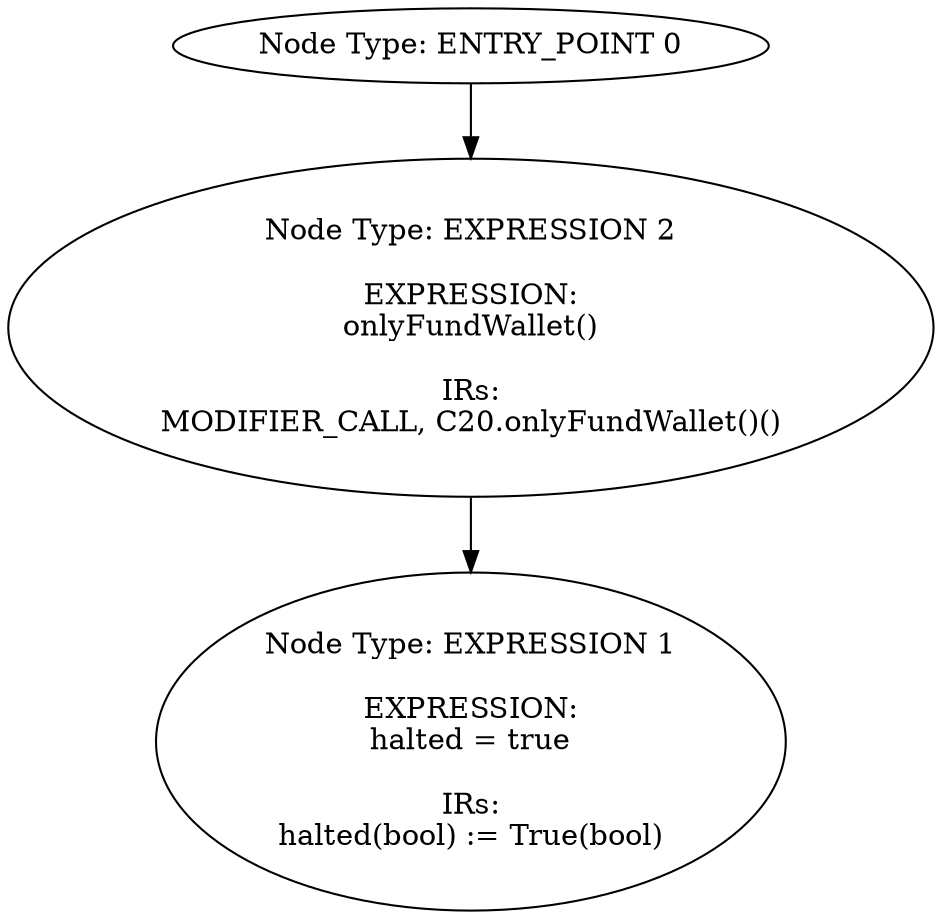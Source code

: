 digraph{
0[label="Node Type: ENTRY_POINT 0
"];
0->2;
1[label="Node Type: EXPRESSION 1

EXPRESSION:
halted = true

IRs:
halted(bool) := True(bool)"];
2[label="Node Type: EXPRESSION 2

EXPRESSION:
onlyFundWallet()

IRs:
MODIFIER_CALL, C20.onlyFundWallet()()"];
2->1;
}
